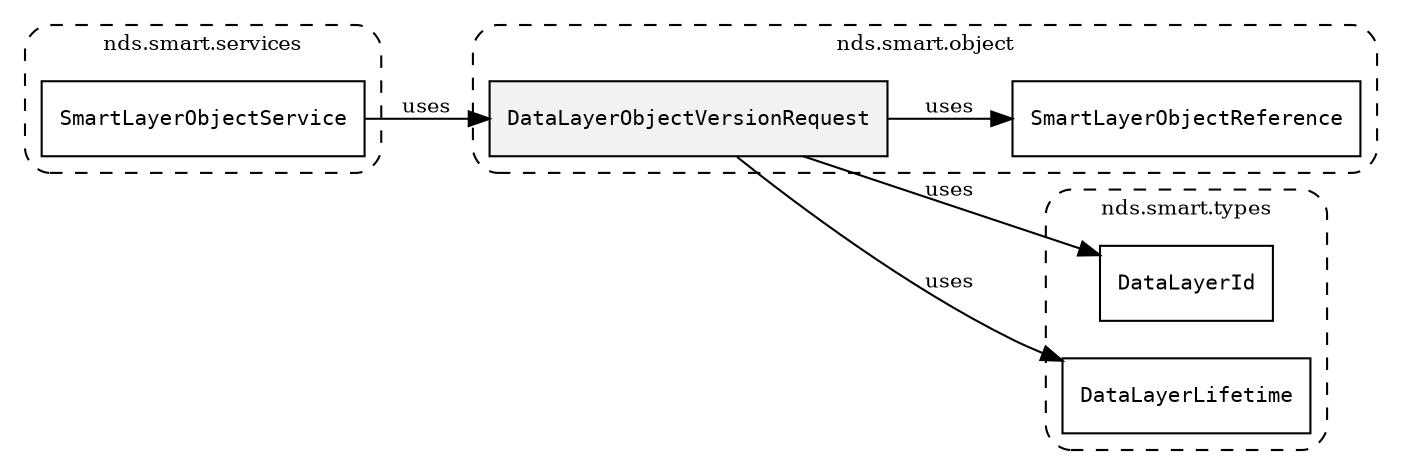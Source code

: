 /**
 * This dot file creates symbol collaboration diagram for DataLayerObjectVersionRequest.
 */
digraph ZSERIO
{
    node [shape=box, fontsize=10];
    rankdir="LR";
    fontsize=10;
    tooltip="DataLayerObjectVersionRequest collaboration diagram";

    subgraph "cluster_nds.smart.object"
    {
        style="dashed, rounded";
        label="nds.smart.object";
        tooltip="Package nds.smart.object";
        href="../../../content/packages/nds.smart.object.html#Package-nds-smart-object";
        target="_parent";

        "DataLayerObjectVersionRequest" [style="filled", fillcolor="#0000000D", target="_parent", label=<<font face="monospace"><table align="center" border="0" cellspacing="0" cellpadding="0"><tr><td href="../../../content/packages/nds.smart.object.html#Structure-DataLayerObjectVersionRequest" title="Structure defined in nds.smart.object">DataLayerObjectVersionRequest</td></tr></table></font>>];
        "SmartLayerObjectReference" [target="_parent", label=<<font face="monospace"><table align="center" border="0" cellspacing="0" cellpadding="0"><tr><td href="../../../content/packages/nds.smart.object.html#Structure-SmartLayerObjectReference" title="Structure defined in nds.smart.object">SmartLayerObjectReference</td></tr></table></font>>];
    }

    subgraph "cluster_nds.smart.types"
    {
        style="dashed, rounded";
        label="nds.smart.types";
        tooltip="Package nds.smart.types";
        href="../../../content/packages/nds.smart.types.html#Package-nds-smart-types";
        target="_parent";

        "DataLayerId" [target="_parent", label=<<font face="monospace"><table align="center" border="0" cellspacing="0" cellpadding="0"><tr><td href="../../../content/packages/nds.smart.types.html#Subtype-DataLayerId" title="Subtype defined in nds.smart.types">DataLayerId</td></tr></table></font>>];
        "DataLayerLifetime" [target="_parent", label=<<font face="monospace"><table align="center" border="0" cellspacing="0" cellpadding="0"><tr><td href="../../../content/packages/nds.smart.types.html#Structure-DataLayerLifetime" title="Structure defined in nds.smart.types">DataLayerLifetime</td></tr></table></font>>];
    }

    subgraph "cluster_nds.smart.services"
    {
        style="dashed, rounded";
        label="nds.smart.services";
        tooltip="Package nds.smart.services";
        href="../../../content/packages/nds.smart.services.html#Package-nds-smart-services";
        target="_parent";

        "SmartLayerObjectService" [target="_parent", label=<<font face="monospace"><table align="center" border="0" cellspacing="0" cellpadding="0"><tr><td href="../../../content/packages/nds.smart.services.html#Service-SmartLayerObjectService" title="Service defined in nds.smart.services">SmartLayerObjectService</td></tr></table></font>>];
    }

    "DataLayerObjectVersionRequest" -> "SmartLayerObjectReference" [label="uses", fontsize=10];
    "DataLayerObjectVersionRequest" -> "DataLayerId" [label="uses", fontsize=10];
    "DataLayerObjectVersionRequest" -> "DataLayerLifetime" [label="uses", fontsize=10];
    "SmartLayerObjectService" -> "DataLayerObjectVersionRequest" [label="uses", fontsize=10];
}

